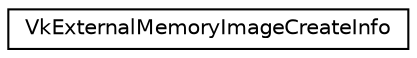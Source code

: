 digraph "Graphical Class Hierarchy"
{
 // LATEX_PDF_SIZE
  edge [fontname="Helvetica",fontsize="10",labelfontname="Helvetica",labelfontsize="10"];
  node [fontname="Helvetica",fontsize="10",shape=record];
  rankdir="LR";
  Node0 [label="VkExternalMemoryImageCreateInfo",height=0.2,width=0.4,color="black", fillcolor="white", style="filled",URL="$structVkExternalMemoryImageCreateInfo.html",tooltip=" "];
}
